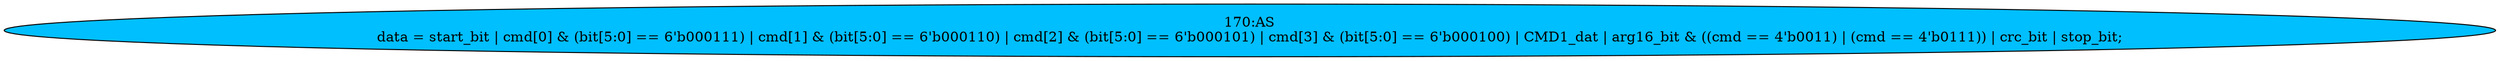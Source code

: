 strict digraph "" {
	node [label="\N"];
	"170:AS"	 [ast="<pyverilog.vparser.ast.Assign object at 0x7fa03f8b4f50>",
		def_var="['data']",
		fillcolor=deepskyblue,
		label="170:AS
data = start_bit | cmd[0] & (bit[5:0] == 6'b000111) | cmd[1] & (bit[5:0] == 6'b000110) | cmd[2] & (bit[5:0] == 6'b000101) | \
cmd[3] & (bit[5:0] == 6'b000100) | CMD1_dat | arg16_bit & ((cmd == 4'b0011) | (cmd == 4'b0111)) | crc_bit | stop_bit;",
		statements="[]",
		style=filled,
		typ=Assign,
		use_var="['start_bit', 'cmd', 'bit', 'cmd', 'bit', 'cmd', 'bit', 'cmd', 'bit', 'CMD1_dat', 'arg16_bit', 'cmd', 'cmd', 'crc_bit', 'stop_bit']"];
}
